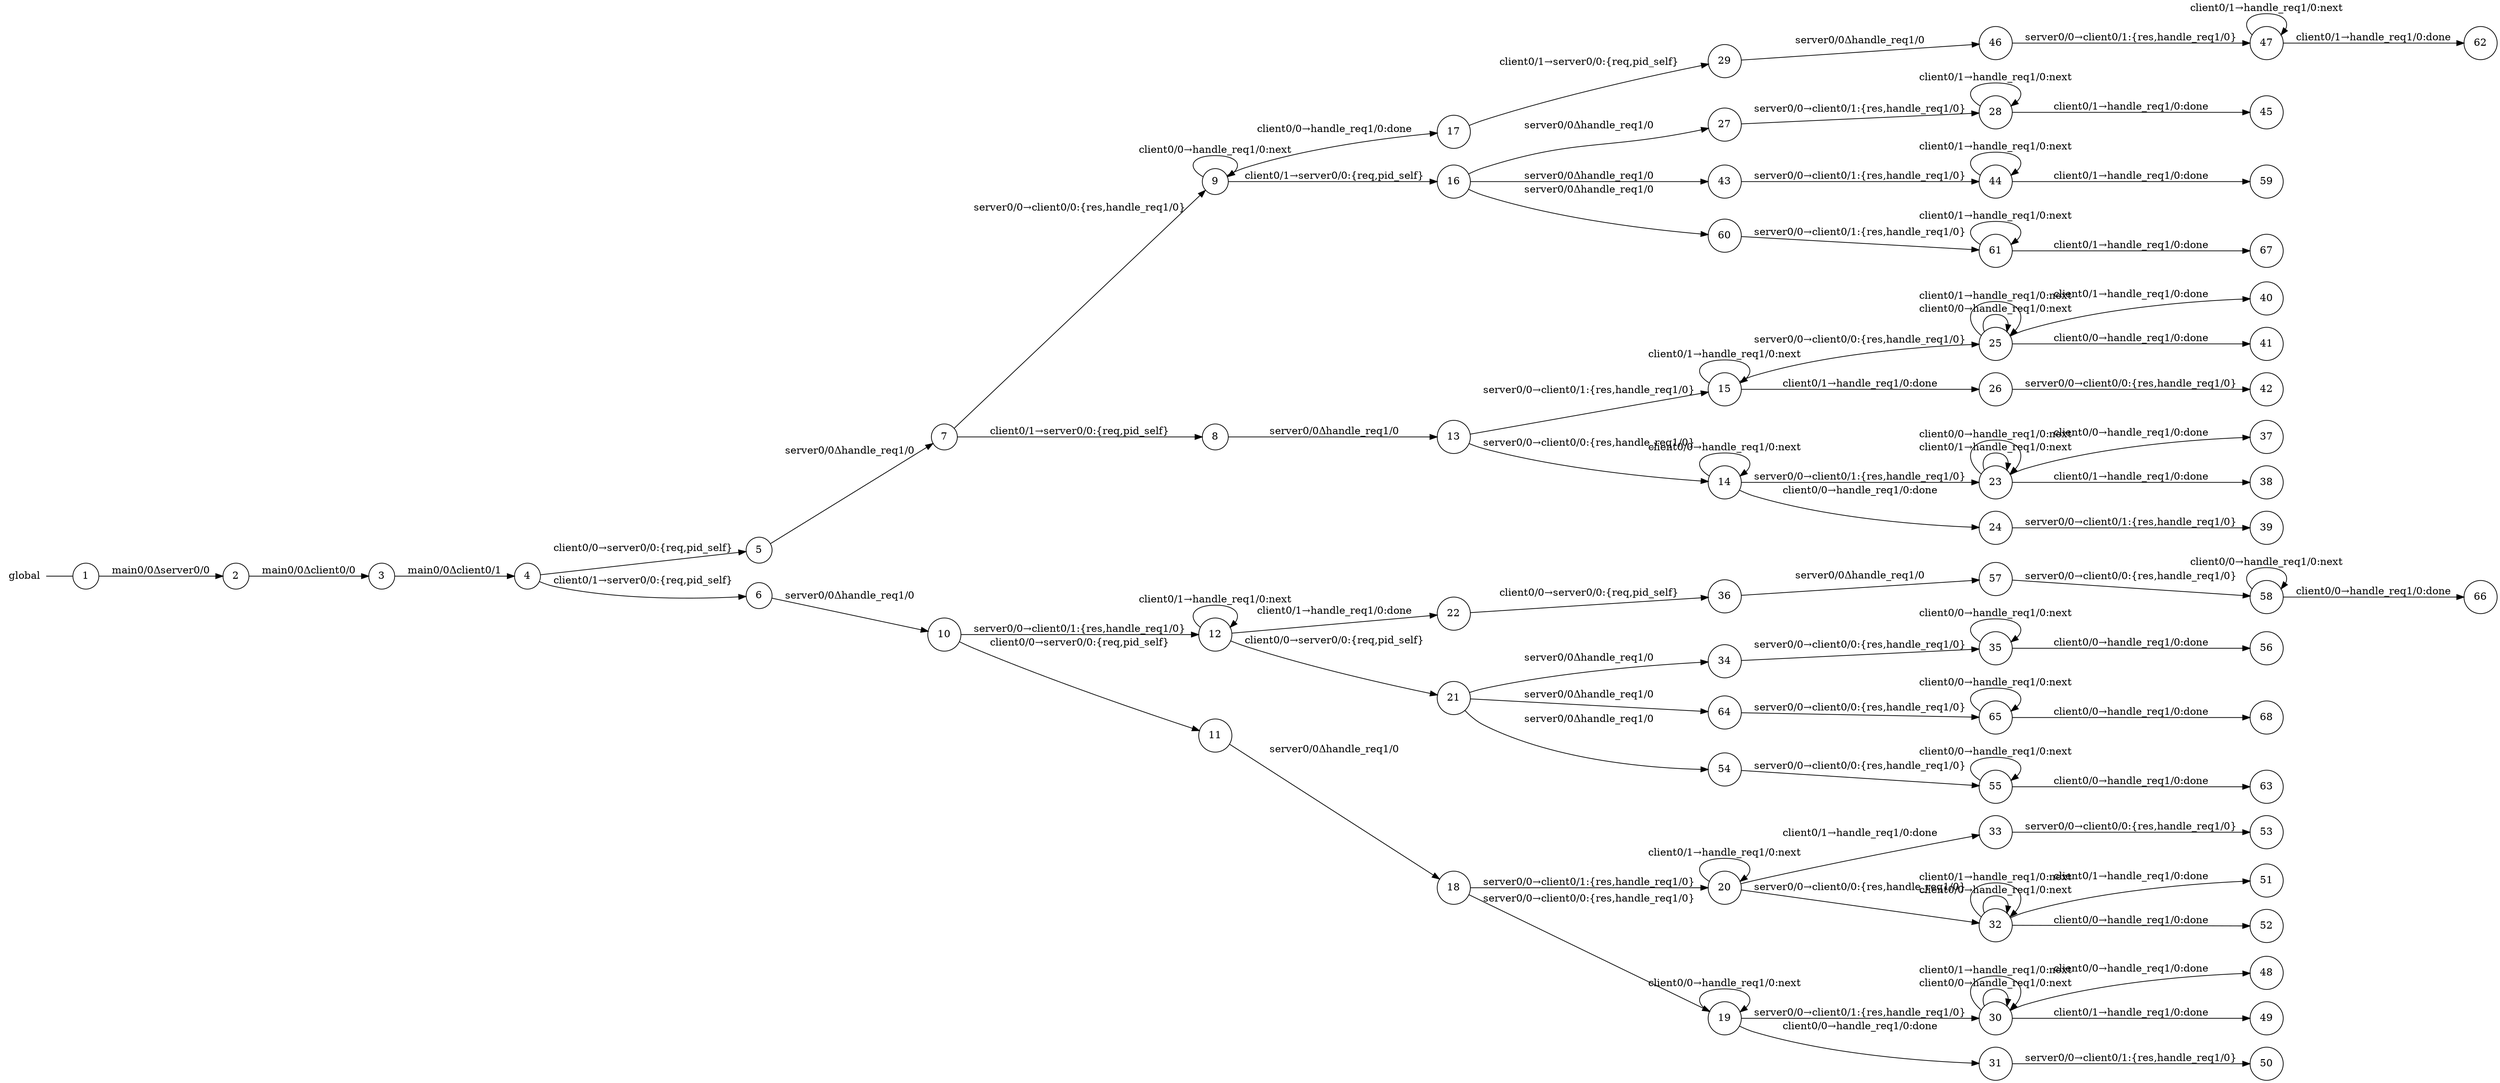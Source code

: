 digraph global {
	rankdir="LR";
	n_0 [label="global", shape="plaintext"];
	n_1 [id="33", shape=circle, label="33"];
	n_2 [id="34", shape=circle, label="34"];
	n_3 [id="20", shape=circle, label="20"];
	n_4 [id="58", shape=circle, label="58"];
	n_5 [id="57", shape=circle, label="57"];
	n_6 [id="27", shape=circle, label="27"];
	n_7 [id="47", shape=circle, label="47"];
	n_8 [id="29", shape=circle, label="29"];
	n_9 [id="23", shape=circle, label="23"];
	n_10 [id="55", shape=circle, label="55"];
	n_11 [id="25", shape=circle, label="25"];
	n_12 [id="68", shape=circle, label="68"];
	n_13 [id="36", shape=circle, label="36"];
	n_14 [id="5", shape=circle, label="5"];
	n_15 [id="63", shape=circle, label="63"];
	n_16 [id="28", shape=circle, label="28"];
	n_17 [id="64", shape=circle, label="64"];
	n_18 [id="15", shape=circle, label="15"];
	n_19 [id="42", shape=circle, label="42"];
	n_20 [id="19", shape=circle, label="19"];
	n_21 [id="12", shape=circle, label="12"];
	n_22 [id="11", shape=circle, label="11"];
	n_23 [id="17", shape=circle, label="17"];
	n_24 [id="53", shape=circle, label="53"];
	n_25 [id="50", shape=circle, label="50"];
	n_26 [id="62", shape=circle, label="62"];
	n_27 [id="67", shape=circle, label="67"];
	n_28 [id="54", shape=circle, label="54"];
	n_29 [id="18", shape=circle, label="18"];
	n_30 [id="61", shape=circle, label="61"];
	n_31 [id="37", shape=circle, label="37"];
	n_32 [id="51", shape=circle, label="51"];
	n_33 [id="14", shape=circle, label="14"];
	n_34 [id="66", shape=circle, label="66"];
	n_35 [id="6", shape=circle, label="6"];
	n_36 [id="38", shape=circle, label="38"];
	n_37 [id="13", shape=circle, label="13"];
	n_38 [id="24", shape=circle, label="24"];
	n_39 [id="10", shape=circle, label="10"];
	n_40 [id="43", shape=circle, label="43"];
	n_41 [id="30", shape=circle, label="30"];
	n_42 [id="59", shape=circle, label="59"];
	n_43 [id="40", shape=circle, label="40"];
	n_44 [id="22", shape=circle, label="22"];
	n_45 [id="65", shape=circle, label="65"];
	n_46 [id="39", shape=circle, label="39"];
	n_47 [id="60", shape=circle, label="60"];
	n_48 [id="1", shape=circle, label="1"];
	n_0 -> n_48 [arrowhead=none];
	n_49 [id="45", shape=circle, label="45"];
	n_50 [id="26", shape=circle, label="26"];
	n_51 [id="9", shape=circle, label="9"];
	n_52 [id="2", shape=circle, label="2"];
	n_53 [id="21", shape=circle, label="21"];
	n_54 [id="44", shape=circle, label="44"];
	n_55 [id="46", shape=circle, label="46"];
	n_56 [id="8", shape=circle, label="8"];
	n_57 [id="48", shape=circle, label="48"];
	n_58 [id="4", shape=circle, label="4"];
	n_59 [id="35", shape=circle, label="35"];
	n_60 [id="31", shape=circle, label="31"];
	n_61 [id="32", shape=circle, label="32"];
	n_62 [id="41", shape=circle, label="41"];
	n_63 [id="7", shape=circle, label="7"];
	n_64 [id="3", shape=circle, label="3"];
	n_65 [id="52", shape=circle, label="52"];
	n_66 [id="56", shape=circle, label="56"];
	n_67 [id="49", shape=circle, label="49"];
	n_68 [id="16", shape=circle, label="16"];

	n_9 -> n_36 [id="[$e|39]", label="client0/1→handle_req1/0:done"];
	n_56 -> n_37 [id="[$e|11]", label="server0/0Δhandle_req1/0"];
	n_45 -> n_12 [id="[$e|85]", label="client0/0→handle_req1/0:done"];
	n_53 -> n_17 [id="[$e|77]", label="server0/0Δhandle_req1/0"];
	n_61 -> n_32 [id="[$e|55]", label="client0/1→handle_req1/0:done"];
	n_10 -> n_10 [id="[$e|84]", label="client0/0→handle_req1/0:next"];
	n_33 -> n_38 [id="[$e|22]", label="client0/0→handle_req1/0:done"];
	n_61 -> n_61 [id="[$e|75]", label="client0/0→handle_req1/0:next"];
	n_58 -> n_35 [id="[$e|4]", label="client0/1→server0/0:{req,pid_self}"];
	n_30 -> n_30 [id="[$e|87]", label="client0/1→handle_req1/0:next"];
	n_38 -> n_46 [id="[$e|40]", label="server0/0→client0/1:{res,handle_req1/0}"];
	n_9 -> n_9 [id="[$e|64]", label="client0/1→handle_req1/0:next"];
	n_11 -> n_11 [id="[$e|66]", label="client0/0→handle_req1/0:next"];
	n_1 -> n_24 [id="[$e|57]", label="server0/0→client0/0:{res,handle_req1/0}"];
	n_3 -> n_3 [id="[$e|54]", label="client0/1→handle_req1/0:next"];
	n_41 -> n_67 [id="[$e|52]", label="client0/1→handle_req1/0:done"];
	n_52 -> n_64 [id="[$e|1]", label="main0/0Δclient0/0"];
	n_50 -> n_19 [id="[$e|44]", label="server0/0→client0/0:{res,handle_req1/0}"];
	n_28 -> n_10 [id="[$e|59]", label="server0/0→client0/0:{res,handle_req1/0}"];
	n_58 -> n_14 [id="[$e|3]", label="client0/0→server0/0:{req,pid_self}"];
	n_29 -> n_20 [id="[$e|17]", label="server0/0→client0/0:{res,handle_req1/0}"];
	n_41 -> n_41 [id="[$e|72]", label="client0/0→handle_req1/0:next"];
	n_45 -> n_45 [id="[$e|88]", label="client0/0→handle_req1/0:next"];
	n_59 -> n_66 [id="[$e|60]", label="client0/0→handle_req1/0:done"];
	n_68 -> n_6 [id="[$e|26]", label="server0/0Δhandle_req1/0"];
	n_3 -> n_61 [id="[$e|31]", label="server0/0→client0/0:{res,handle_req1/0}"];
	n_29 -> n_3 [id="[$e|18]", label="server0/0→client0/1:{res,handle_req1/0}"];
	n_40 -> n_54 [id="[$e|46]", label="server0/0→client0/1:{res,handle_req1/0}"];
	n_11 -> n_11 [id="[$e|65]", label="client0/1→handle_req1/0:next"];
	n_35 -> n_39 [id="[$e|8]", label="server0/0Δhandle_req1/0"];
	n_10 -> n_15 [id="[$e|76]", label="client0/0→handle_req1/0:done"];
	n_9 -> n_9 [id="[$e|63]", label="client0/0→handle_req1/0:next"];
	n_41 -> n_57 [id="[$e|51]", label="client0/0→handle_req1/0:done"];
	n_39 -> n_22 [id="[$e|9]", label="client0/0→server0/0:{req,pid_self}"];
	n_18 -> n_18 [id="[$e|41]", label="client0/1→handle_req1/0:next"];
	n_23 -> n_8 [id="[$e|28]", label="client0/1→server0/0:{req,pid_self}"];
	n_37 -> n_33 [id="[$e|12]", label="server0/0→client0/0:{res,handle_req1/0}"];
	n_47 -> n_30 [id="[$e|69]", label="server0/0→client0/1:{res,handle_req1/0}"];
	n_61 -> n_61 [id="[$e|74]", label="client0/1→handle_req1/0:next"];
	n_37 -> n_18 [id="[$e|13]", label="server0/0→client0/1:{res,handle_req1/0}"];
	n_63 -> n_56 [id="[$e|6]", label="client0/1→server0/0:{req,pid_self}"];
	n_60 -> n_25 [id="[$e|53]", label="server0/0→client0/1:{res,handle_req1/0}"];
	n_63 -> n_51 [id="[$e|7]", label="server0/0→client0/0:{res,handle_req1/0}"];
	n_51 -> n_68 [id="[$e|14]", label="client0/1→server0/0:{req,pid_self}"];
	n_5 -> n_4 [id="[$e|62]", label="server0/0→client0/0:{res,handle_req1/0}"];
	n_8 -> n_55 [id="[$e|48]", label="server0/0Δhandle_req1/0"];
	n_16 -> n_49 [id="[$e|47]", label="client0/1→handle_req1/0:done"];
	n_11 -> n_62 [id="[$e|43]", label="client0/0→handle_req1/0:done"];
	n_68 -> n_40 [id="[$e|45]", label="server0/0Δhandle_req1/0"];
	n_21 -> n_44 [id="[$e|20]", label="client0/1→handle_req1/0:done"];
	n_20 -> n_60 [id="[$e|30]", label="client0/0→handle_req1/0:done"];
	n_33 -> n_9 [id="[$e|21]", label="server0/0→client0/1:{res,handle_req1/0}"];
	n_59 -> n_59 [id="[$e|79]", label="client0/0→handle_req1/0:next"];
	n_20 -> n_20 [id="[$e|50]", label="client0/0→handle_req1/0:next"];
	n_6 -> n_16 [id="[$e|27]", label="server0/0→client0/1:{res,handle_req1/0}"];
	n_48 -> n_52 [id="[$e|0]", label="main0/0Δserver0/0"];
	n_61 -> n_65 [id="[$e|56]", label="client0/0→handle_req1/0:done"];
	n_4 -> n_4 [id="[$e|86]", label="client0/0→handle_req1/0:next"];
	n_21 -> n_53 [id="[$e|19]", label="client0/0→server0/0:{req,pid_self}"];
	n_18 -> n_50 [id="[$e|24]", label="client0/1→handle_req1/0:done"];
	n_22 -> n_29 [id="[$e|16]", label="server0/0Δhandle_req1/0"];
	n_51 -> n_23 [id="[$e|15]", label="client0/0→handle_req1/0:done"];
	n_7 -> n_7 [id="[$e|83]", label="client0/1→handle_req1/0:next"];
	n_51 -> n_51 [id="[$e|25]", label="client0/0→handle_req1/0:next"];
	n_53 -> n_28 [id="[$e|58]", label="server0/0Δhandle_req1/0"];
	n_3 -> n_1 [id="[$e|32]", label="client0/1→handle_req1/0:done"];
	n_64 -> n_58 [id="[$e|2]", label="main0/0Δclient0/1"];
	n_9 -> n_31 [id="[$e|38]", label="client0/0→handle_req1/0:done"];
	n_20 -> n_41 [id="[$e|29]", label="server0/0→client0/1:{res,handle_req1/0}"];
	n_4 -> n_34 [id="[$e|80]", label="client0/0→handle_req1/0:done"];
	n_68 -> n_47 [id="[$e|68]", label="server0/0Δhandle_req1/0"];
	n_13 -> n_5 [id="[$e|61]", label="server0/0Δhandle_req1/0"];
	n_11 -> n_43 [id="[$e|42]", label="client0/1→handle_req1/0:done"];
	n_14 -> n_63 [id="[$e|5]", label="server0/0Δhandle_req1/0"];
	n_16 -> n_16 [id="[$e|70]", label="client0/1→handle_req1/0:next"];
	n_54 -> n_42 [id="[$e|67]", label="client0/1→handle_req1/0:done"];
	n_39 -> n_21 [id="[$e|10]", label="server0/0→client0/1:{res,handle_req1/0}"];
	n_33 -> n_33 [id="[$e|37]", label="client0/0→handle_req1/0:next"];
	n_44 -> n_13 [id="[$e|36]", label="client0/0→server0/0:{req,pid_self}"];
	n_41 -> n_41 [id="[$e|73]", label="client0/1→handle_req1/0:next"];
	n_30 -> n_27 [id="[$e|82]", label="client0/1→handle_req1/0:done"];
	n_18 -> n_11 [id="[$e|23]", label="server0/0→client0/0:{res,handle_req1/0}"];
	n_55 -> n_7 [id="[$e|49]", label="server0/0→client0/1:{res,handle_req1/0}"];
	n_53 -> n_2 [id="[$e|34]", label="server0/0Δhandle_req1/0"];
	n_54 -> n_54 [id="[$e|81]", label="client0/1→handle_req1/0:next"];
	n_2 -> n_59 [id="[$e|35]", label="server0/0→client0/0:{res,handle_req1/0}"];
	n_7 -> n_26 [id="[$e|71]", label="client0/1→handle_req1/0:done"];
	n_21 -> n_21 [id="[$e|33]", label="client0/1→handle_req1/0:next"];
	n_17 -> n_45 [id="[$e|78]", label="server0/0→client0/0:{res,handle_req1/0}"];
}
